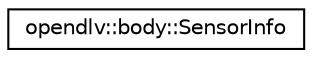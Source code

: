 digraph "Graphical Class Hierarchy"
{
 // LATEX_PDF_SIZE
  edge [fontname="Helvetica",fontsize="10",labelfontname="Helvetica",labelfontsize="10"];
  node [fontname="Helvetica",fontsize="10",shape=record];
  rankdir="LR";
  Node0 [label="opendlv::body::SensorInfo",height=0.2,width=0.4,color="black", fillcolor="white", style="filled",URL="$classopendlv_1_1body_1_1SensorInfo.html",tooltip=" "];
}
